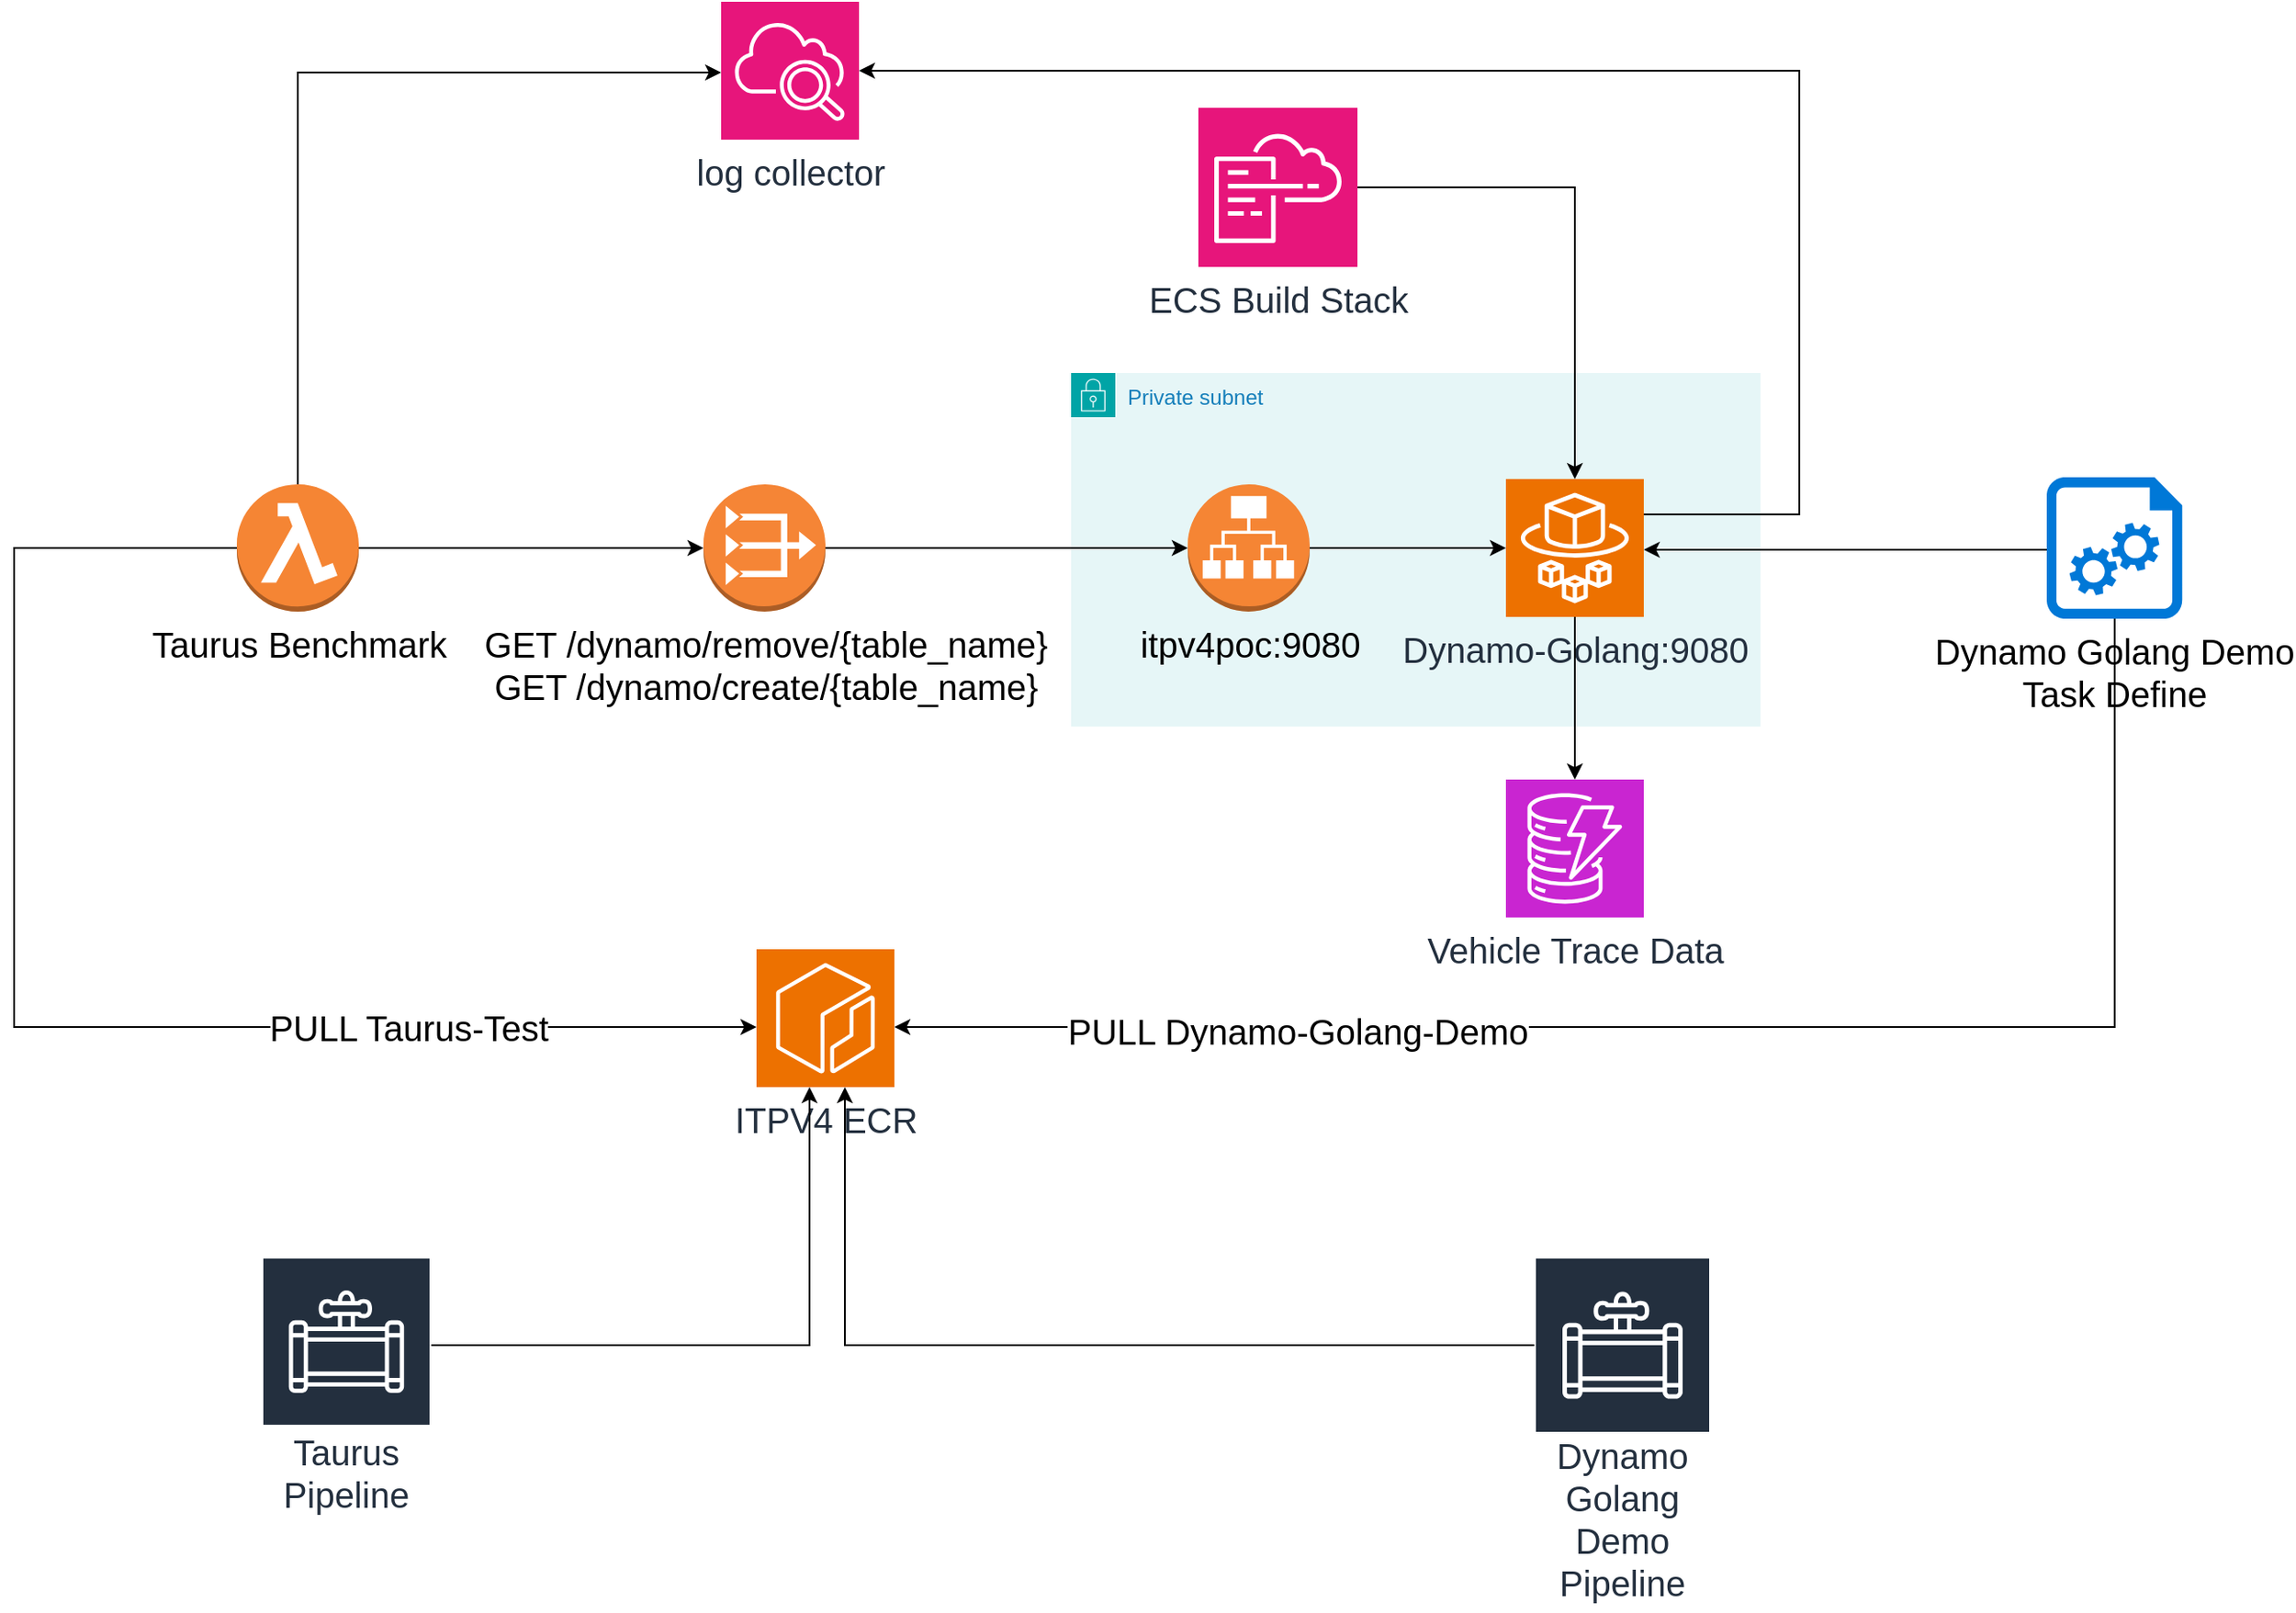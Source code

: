<mxfile version="24.8.6">
  <diagram name="Page-1" id="mjVPIW_uu3E94WUAjvXv">
    <mxGraphModel dx="1426" dy="791" grid="1" gridSize="10" guides="1" tooltips="1" connect="1" arrows="1" fold="1" page="1" pageScale="1" pageWidth="827" pageHeight="1169" math="0" shadow="0">
      <root>
        <mxCell id="0" />
        <mxCell id="1" parent="0" />
        <mxCell id="nkPuWHo--e187zoxdhc1-19" value="Private subnet" style="points=[[0,0],[0.25,0],[0.5,0],[0.75,0],[1,0],[1,0.25],[1,0.5],[1,0.75],[1,1],[0.75,1],[0.5,1],[0.25,1],[0,1],[0,0.75],[0,0.5],[0,0.25]];outlineConnect=0;gradientColor=none;html=1;whiteSpace=wrap;fontSize=12;fontStyle=0;container=1;pointerEvents=0;collapsible=0;recursiveResize=0;shape=mxgraph.aws4.group;grIcon=mxgraph.aws4.group_security_group;grStroke=0;strokeColor=#00A4A6;fillColor=#E6F6F7;verticalAlign=top;align=left;spacingLeft=30;fontColor=#147EBA;dashed=0;" vertex="1" parent="1">
          <mxGeometry x="788" y="220" width="390" height="200" as="geometry" />
        </mxCell>
        <mxCell id="nkPuWHo--e187zoxdhc1-7" value="itpv4poc:9080" style="outlineConnect=0;dashed=0;verticalLabelPosition=bottom;verticalAlign=top;align=center;html=1;shape=mxgraph.aws3.application_load_balancer;fillColor=#F58534;gradientColor=none;fontSize=20;" vertex="1" parent="nkPuWHo--e187zoxdhc1-19">
          <mxGeometry x="66" y="63" width="69" height="72" as="geometry" />
        </mxCell>
        <mxCell id="nkPuWHo--e187zoxdhc1-2" value="Dynamo-Golang:9080" style="sketch=0;points=[[0,0,0],[0.25,0,0],[0.5,0,0],[0.75,0,0],[1,0,0],[0,1,0],[0.25,1,0],[0.5,1,0],[0.75,1,0],[1,1,0],[0,0.25,0],[0,0.5,0],[0,0.75,0],[1,0.25,0],[1,0.5,0],[1,0.75,0]];outlineConnect=0;fontColor=#232F3E;fillColor=#ED7100;strokeColor=#ffffff;dashed=0;verticalLabelPosition=bottom;verticalAlign=top;align=center;html=1;fontSize=20;fontStyle=0;aspect=fixed;shape=mxgraph.aws4.resourceIcon;resIcon=mxgraph.aws4.fargate;" vertex="1" parent="nkPuWHo--e187zoxdhc1-19">
          <mxGeometry x="246" y="60" width="78" height="78" as="geometry" />
        </mxCell>
        <mxCell id="nkPuWHo--e187zoxdhc1-8" style="edgeStyle=orthogonalEdgeStyle;rounded=0;orthogonalLoop=1;jettySize=auto;html=1;" edge="1" parent="nkPuWHo--e187zoxdhc1-19" source="nkPuWHo--e187zoxdhc1-7" target="nkPuWHo--e187zoxdhc1-2">
          <mxGeometry relative="1" as="geometry" />
        </mxCell>
        <mxCell id="nkPuWHo--e187zoxdhc1-12" style="edgeStyle=orthogonalEdgeStyle;rounded=0;orthogonalLoop=1;jettySize=auto;html=1;" edge="1" parent="1" source="nkPuWHo--e187zoxdhc1-11" target="nkPuWHo--e187zoxdhc1-7">
          <mxGeometry relative="1" as="geometry" />
        </mxCell>
        <mxCell id="nkPuWHo--e187zoxdhc1-11" value="&lt;div&gt;GET /dynamo/remove/{table_name}&lt;/div&gt;GET /dynamo/create/{table_name}" style="outlineConnect=0;dashed=0;verticalLabelPosition=bottom;verticalAlign=top;align=center;html=1;shape=mxgraph.aws3.vpc_nat_gateway;fillColor=#F58536;gradientColor=none;fontSize=20;" vertex="1" parent="1">
          <mxGeometry x="580" y="283" width="69" height="72" as="geometry" />
        </mxCell>
        <mxCell id="nkPuWHo--e187zoxdhc1-15" style="edgeStyle=orthogonalEdgeStyle;rounded=0;orthogonalLoop=1;jettySize=auto;html=1;" edge="1" parent="1" source="nkPuWHo--e187zoxdhc1-13" target="nkPuWHo--e187zoxdhc1-11">
          <mxGeometry relative="1" as="geometry" />
        </mxCell>
        <mxCell id="nkPuWHo--e187zoxdhc1-27" style="edgeStyle=orthogonalEdgeStyle;rounded=0;orthogonalLoop=1;jettySize=auto;html=1;" edge="1" parent="1" source="nkPuWHo--e187zoxdhc1-13" target="nkPuWHo--e187zoxdhc1-26">
          <mxGeometry relative="1" as="geometry">
            <Array as="points">
              <mxPoint x="190" y="319" />
              <mxPoint x="190" y="590" />
            </Array>
          </mxGeometry>
        </mxCell>
        <mxCell id="nkPuWHo--e187zoxdhc1-30" value="PULL Taurus-Test" style="edgeLabel;html=1;align=center;verticalAlign=middle;resizable=0;points=[];fontSize=20;" vertex="1" connectable="0" parent="nkPuWHo--e187zoxdhc1-27">
          <mxGeometry x="0.518" relative="1" as="geometry">
            <mxPoint as="offset" />
          </mxGeometry>
        </mxCell>
        <mxCell id="nkPuWHo--e187zoxdhc1-13" value="Taurus Benchmark" style="outlineConnect=0;dashed=0;verticalLabelPosition=bottom;verticalAlign=top;align=center;html=1;shape=mxgraph.aws3.lambda_function;fillColor=#F58534;gradientColor=none;fontSize=20;" vertex="1" parent="1">
          <mxGeometry x="316" y="283" width="69" height="72" as="geometry" />
        </mxCell>
        <mxCell id="nkPuWHo--e187zoxdhc1-21" value="Vehicle Trace Data" style="sketch=0;points=[[0,0,0],[0.25,0,0],[0.5,0,0],[0.75,0,0],[1,0,0],[0,1,0],[0.25,1,0],[0.5,1,0],[0.75,1,0],[1,1,0],[0,0.25,0],[0,0.5,0],[0,0.75,0],[1,0.25,0],[1,0.5,0],[1,0.75,0]];outlineConnect=0;fontColor=#232F3E;fillColor=#C925D1;strokeColor=#ffffff;dashed=0;verticalLabelPosition=bottom;verticalAlign=top;align=center;html=1;fontSize=20;fontStyle=0;aspect=fixed;shape=mxgraph.aws4.resourceIcon;resIcon=mxgraph.aws4.dynamodb;" vertex="1" parent="1">
          <mxGeometry x="1034" y="450" width="78" height="78" as="geometry" />
        </mxCell>
        <mxCell id="nkPuWHo--e187zoxdhc1-22" style="edgeStyle=orthogonalEdgeStyle;rounded=0;orthogonalLoop=1;jettySize=auto;html=1;" edge="1" parent="1" source="nkPuWHo--e187zoxdhc1-2" target="nkPuWHo--e187zoxdhc1-21">
          <mxGeometry relative="1" as="geometry">
            <Array as="points" />
          </mxGeometry>
        </mxCell>
        <mxCell id="nkPuWHo--e187zoxdhc1-23" value="log collector" style="sketch=0;points=[[0,0,0],[0.25,0,0],[0.5,0,0],[0.75,0,0],[1,0,0],[0,1,0],[0.25,1,0],[0.5,1,0],[0.75,1,0],[1,1,0],[0,0.25,0],[0,0.5,0],[0,0.75,0],[1,0.25,0],[1,0.5,0],[1,0.75,0]];points=[[0,0,0],[0.25,0,0],[0.5,0,0],[0.75,0,0],[1,0,0],[0,1,0],[0.25,1,0],[0.5,1,0],[0.75,1,0],[1,1,0],[0,0.25,0],[0,0.5,0],[0,0.75,0],[1,0.25,0],[1,0.5,0],[1,0.75,0]];outlineConnect=0;fontColor=#232F3E;fillColor=#E7157B;strokeColor=#ffffff;dashed=0;verticalLabelPosition=bottom;verticalAlign=top;align=center;html=1;fontSize=20;fontStyle=0;aspect=fixed;shape=mxgraph.aws4.resourceIcon;resIcon=mxgraph.aws4.cloudwatch_2;" vertex="1" parent="1">
          <mxGeometry x="590" y="10" width="78" height="78" as="geometry" />
        </mxCell>
        <mxCell id="nkPuWHo--e187zoxdhc1-24" style="edgeStyle=orthogonalEdgeStyle;rounded=0;orthogonalLoop=1;jettySize=auto;html=1;" edge="1" parent="1" source="nkPuWHo--e187zoxdhc1-13" target="nkPuWHo--e187zoxdhc1-23">
          <mxGeometry relative="1" as="geometry">
            <mxPoint x="310" y="210" as="sourcePoint" />
            <Array as="points">
              <mxPoint x="351" y="50" />
            </Array>
          </mxGeometry>
        </mxCell>
        <mxCell id="nkPuWHo--e187zoxdhc1-26" value="ITPV4 ECR" style="sketch=0;points=[[0,0,0],[0.25,0,0],[0.5,0,0],[0.75,0,0],[1,0,0],[0,1,0],[0.25,1,0],[0.5,1,0],[0.75,1,0],[1,1,0],[0,0.25,0],[0,0.5,0],[0,0.75,0],[1,0.25,0],[1,0.5,0],[1,0.75,0]];outlineConnect=0;fontColor=#232F3E;fillColor=#ED7100;strokeColor=#ffffff;dashed=0;verticalLabelPosition=bottom;verticalAlign=top;align=center;html=1;fontSize=20;fontStyle=0;aspect=fixed;shape=mxgraph.aws4.resourceIcon;resIcon=mxgraph.aws4.ecr;" vertex="1" parent="1">
          <mxGeometry x="610" y="546" width="78" height="78" as="geometry" />
        </mxCell>
        <mxCell id="nkPuWHo--e187zoxdhc1-28" style="edgeStyle=orthogonalEdgeStyle;rounded=0;orthogonalLoop=1;jettySize=auto;html=1;" edge="1" parent="1" source="nkPuWHo--e187zoxdhc1-32" target="nkPuWHo--e187zoxdhc1-26">
          <mxGeometry relative="1" as="geometry">
            <mxPoint x="720" y="590" as="targetPoint" />
            <Array as="points">
              <mxPoint x="1378" y="590" />
            </Array>
          </mxGeometry>
        </mxCell>
        <mxCell id="nkPuWHo--e187zoxdhc1-29" value="PULL Dynamo-Golang-Demo" style="edgeLabel;html=1;align=center;verticalAlign=middle;resizable=0;points=[];fontSize=20;" vertex="1" connectable="0" parent="nkPuWHo--e187zoxdhc1-28">
          <mxGeometry x="0.506" y="2" relative="1" as="geometry">
            <mxPoint as="offset" />
          </mxGeometry>
        </mxCell>
        <mxCell id="nkPuWHo--e187zoxdhc1-33" style="edgeStyle=orthogonalEdgeStyle;rounded=0;orthogonalLoop=1;jettySize=auto;html=1;" edge="1" parent="1" source="nkPuWHo--e187zoxdhc1-32" target="nkPuWHo--e187zoxdhc1-2">
          <mxGeometry relative="1" as="geometry">
            <Array as="points">
              <mxPoint x="1150" y="320" />
              <mxPoint x="1150" y="320" />
            </Array>
          </mxGeometry>
        </mxCell>
        <mxCell id="nkPuWHo--e187zoxdhc1-32" value="Dynamo Golang Demo&lt;div&gt;Task&amp;nbsp;&lt;span style=&quot;background-color: initial;&quot;&gt;Define&lt;/span&gt;&lt;/div&gt;" style="sketch=0;aspect=fixed;pointerEvents=1;shadow=0;dashed=0;html=1;strokeColor=none;labelPosition=center;verticalLabelPosition=bottom;verticalAlign=top;align=center;shape=mxgraph.azure.startup_task;fillColor=#0078D7;fontSize=20;" vertex="1" parent="1">
          <mxGeometry x="1340" y="279" width="76.8" height="80" as="geometry" />
        </mxCell>
        <mxCell id="nkPuWHo--e187zoxdhc1-34" style="edgeStyle=orthogonalEdgeStyle;rounded=0;orthogonalLoop=1;jettySize=auto;html=1;" edge="1" parent="1" source="nkPuWHo--e187zoxdhc1-2" target="nkPuWHo--e187zoxdhc1-23">
          <mxGeometry relative="1" as="geometry">
            <Array as="points">
              <mxPoint x="1200" y="300" />
              <mxPoint x="1200" y="49" />
            </Array>
          </mxGeometry>
        </mxCell>
        <mxCell id="nkPuWHo--e187zoxdhc1-35" value="Taurus&lt;div style=&quot;font-size: 20px;&quot;&gt;Pipeline&lt;/div&gt;" style="sketch=0;outlineConnect=0;fontColor=#232F3E;gradientColor=none;strokeColor=#ffffff;fillColor=#232F3E;dashed=0;verticalLabelPosition=middle;verticalAlign=bottom;align=center;html=1;whiteSpace=wrap;fontSize=20;fontStyle=0;spacing=3;shape=mxgraph.aws4.productIcon;prIcon=mxgraph.aws4.data_pipeline;" vertex="1" parent="1">
          <mxGeometry x="330" y="720" width="96" height="150" as="geometry" />
        </mxCell>
        <mxCell id="nkPuWHo--e187zoxdhc1-38" style="edgeStyle=orthogonalEdgeStyle;rounded=0;orthogonalLoop=1;jettySize=auto;html=1;" edge="1" parent="1" source="nkPuWHo--e187zoxdhc1-36" target="nkPuWHo--e187zoxdhc1-26">
          <mxGeometry relative="1" as="geometry">
            <Array as="points">
              <mxPoint x="660" y="770" />
            </Array>
          </mxGeometry>
        </mxCell>
        <mxCell id="nkPuWHo--e187zoxdhc1-36" value="Dynamo Golang Demo&lt;br style=&quot;font-size: 20px;&quot;&gt;&lt;div style=&quot;font-size: 20px;&quot;&gt;Pipeline&lt;/div&gt;" style="sketch=0;outlineConnect=0;fontColor=#232F3E;gradientColor=none;strokeColor=#ffffff;fillColor=#232F3E;dashed=0;verticalLabelPosition=middle;verticalAlign=bottom;align=center;html=1;whiteSpace=wrap;fontSize=20;fontStyle=0;spacing=3;shape=mxgraph.aws4.productIcon;prIcon=mxgraph.aws4.data_pipeline;" vertex="1" parent="1">
          <mxGeometry x="1050" y="720" width="100" height="200" as="geometry" />
        </mxCell>
        <mxCell id="nkPuWHo--e187zoxdhc1-37" style="edgeStyle=orthogonalEdgeStyle;rounded=0;orthogonalLoop=1;jettySize=auto;html=1;" edge="1" parent="1" source="nkPuWHo--e187zoxdhc1-35" target="nkPuWHo--e187zoxdhc1-26">
          <mxGeometry relative="1" as="geometry">
            <Array as="points">
              <mxPoint x="640" y="770" />
            </Array>
          </mxGeometry>
        </mxCell>
        <mxCell id="nkPuWHo--e187zoxdhc1-40" style="edgeStyle=orthogonalEdgeStyle;rounded=0;orthogonalLoop=1;jettySize=auto;html=1;" edge="1" parent="1" source="nkPuWHo--e187zoxdhc1-39" target="nkPuWHo--e187zoxdhc1-2">
          <mxGeometry relative="1" as="geometry" />
        </mxCell>
        <mxCell id="nkPuWHo--e187zoxdhc1-39" value="ECS Build Stack" style="sketch=0;points=[[0,0,0],[0.25,0,0],[0.5,0,0],[0.75,0,0],[1,0,0],[0,1,0],[0.25,1,0],[0.5,1,0],[0.75,1,0],[1,1,0],[0,0.25,0],[0,0.5,0],[0,0.75,0],[1,0.25,0],[1,0.5,0],[1,0.75,0]];points=[[0,0,0],[0.25,0,0],[0.5,0,0],[0.75,0,0],[1,0,0],[0,1,0],[0.25,1,0],[0.5,1,0],[0.75,1,0],[1,1,0],[0,0.25,0],[0,0.5,0],[0,0.75,0],[1,0.25,0],[1,0.5,0],[1,0.75,0]];outlineConnect=0;fontColor=#232F3E;fillColor=#E7157B;strokeColor=#ffffff;dashed=0;verticalLabelPosition=bottom;verticalAlign=top;align=center;html=1;fontSize=20;fontStyle=0;aspect=fixed;shape=mxgraph.aws4.resourceIcon;resIcon=mxgraph.aws4.cloudformation;" vertex="1" parent="1">
          <mxGeometry x="860.0" y="70" width="90" height="90" as="geometry" />
        </mxCell>
      </root>
    </mxGraphModel>
  </diagram>
</mxfile>
